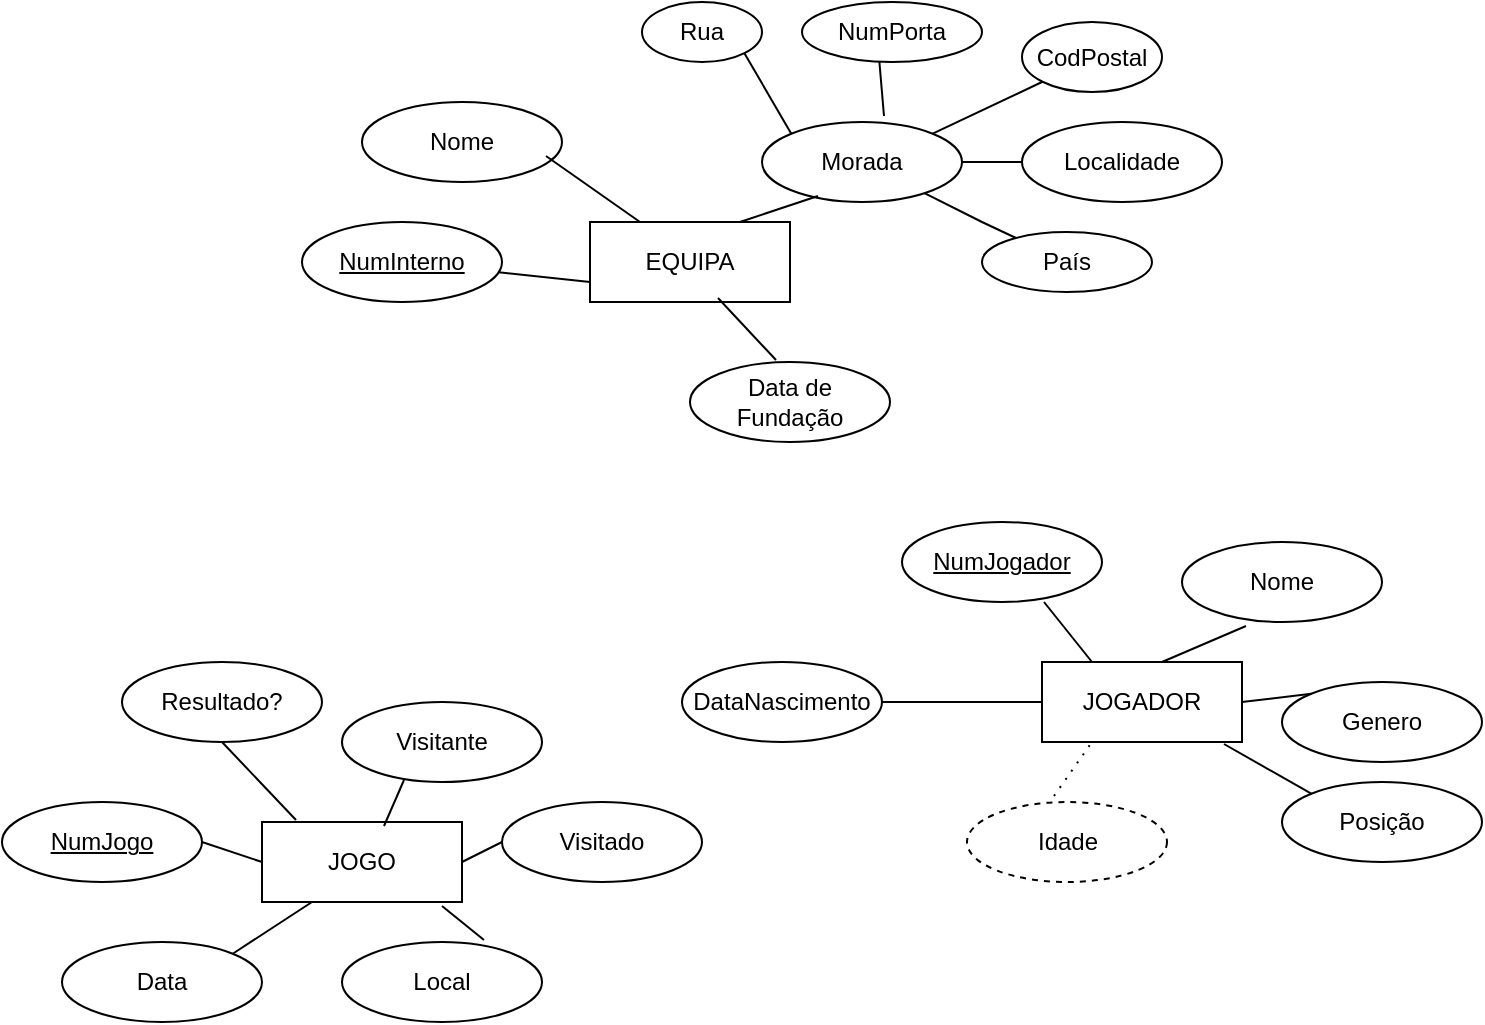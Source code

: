 <mxfile version="24.7.16">
  <diagram name="Página-1" id="2AHKprRBmcTrW26LaSa3">
    <mxGraphModel dx="1194" dy="750" grid="1" gridSize="10" guides="1" tooltips="1" connect="1" arrows="1" fold="1" page="1" pageScale="1" pageWidth="827" pageHeight="1169" math="0" shadow="0">
      <root>
        <mxCell id="0" />
        <mxCell id="1" parent="0" />
        <mxCell id="DbjTEnPl-hI4p3riro60-2" value="EQUIPA" style="whiteSpace=wrap;html=1;align=center;" vertex="1" parent="1">
          <mxGeometry x="314" y="150" width="100" height="40" as="geometry" />
        </mxCell>
        <mxCell id="DbjTEnPl-hI4p3riro60-3" value="Rua" style="ellipse;whiteSpace=wrap;html=1;align=center;" vertex="1" parent="1">
          <mxGeometry x="340" y="40" width="60" height="30" as="geometry" />
        </mxCell>
        <mxCell id="DbjTEnPl-hI4p3riro60-4" value="Nome" style="ellipse;whiteSpace=wrap;html=1;align=center;" vertex="1" parent="1">
          <mxGeometry x="200" y="90" width="100" height="40" as="geometry" />
        </mxCell>
        <mxCell id="DbjTEnPl-hI4p3riro60-5" value="NumPorta" style="ellipse;whiteSpace=wrap;html=1;align=center;" vertex="1" parent="1">
          <mxGeometry x="420" y="40" width="90" height="30" as="geometry" />
        </mxCell>
        <mxCell id="DbjTEnPl-hI4p3riro60-6" value="Morada" style="ellipse;whiteSpace=wrap;html=1;align=center;" vertex="1" parent="1">
          <mxGeometry x="400" y="100" width="100" height="40" as="geometry" />
        </mxCell>
        <mxCell id="DbjTEnPl-hI4p3riro60-7" value="" style="endArrow=none;html=1;rounded=0;exitX=0.75;exitY=0;exitDx=0;exitDy=0;entryX=0.28;entryY=0.925;entryDx=0;entryDy=0;entryPerimeter=0;" edge="1" parent="1" source="DbjTEnPl-hI4p3riro60-2" target="DbjTEnPl-hI4p3riro60-6">
          <mxGeometry relative="1" as="geometry">
            <mxPoint x="330" y="190" as="sourcePoint" />
            <mxPoint x="490" y="190" as="targetPoint" />
          </mxGeometry>
        </mxCell>
        <mxCell id="DbjTEnPl-hI4p3riro60-8" value="" style="endArrow=none;html=1;rounded=0;exitX=1;exitY=1;exitDx=0;exitDy=0;entryX=0;entryY=0;entryDx=0;entryDy=0;" edge="1" parent="1" source="DbjTEnPl-hI4p3riro60-3" target="DbjTEnPl-hI4p3riro60-6">
          <mxGeometry relative="1" as="geometry">
            <mxPoint x="381" y="113" as="sourcePoint" />
            <mxPoint x="420" y="100" as="targetPoint" />
          </mxGeometry>
        </mxCell>
        <mxCell id="DbjTEnPl-hI4p3riro60-9" value="" style="endArrow=none;html=1;rounded=0;exitX=0.61;exitY=-0.075;exitDx=0;exitDy=0;entryX=0.43;entryY=1;entryDx=0;entryDy=0;entryPerimeter=0;exitPerimeter=0;" edge="1" parent="1" source="DbjTEnPl-hI4p3riro60-6" target="DbjTEnPl-hI4p3riro60-5">
          <mxGeometry relative="1" as="geometry">
            <mxPoint x="481" y="100" as="sourcePoint" />
            <mxPoint x="520" y="87" as="targetPoint" />
          </mxGeometry>
        </mxCell>
        <mxCell id="DbjTEnPl-hI4p3riro60-10" value="" style="endArrow=none;html=1;rounded=0;exitX=0;exitY=0.75;exitDx=0;exitDy=0;" edge="1" parent="1" source="DbjTEnPl-hI4p3riro60-2" target="DbjTEnPl-hI4p3riro60-12">
          <mxGeometry relative="1" as="geometry">
            <mxPoint x="370" y="250" as="sourcePoint" />
            <mxPoint x="394" y="290" as="targetPoint" />
          </mxGeometry>
        </mxCell>
        <mxCell id="DbjTEnPl-hI4p3riro60-11" value="" style="endArrow=none;html=1;rounded=0;exitX=0.92;exitY=0.675;exitDx=0;exitDy=0;entryX=0.25;entryY=0;entryDx=0;entryDy=0;exitPerimeter=0;" edge="1" parent="1" source="DbjTEnPl-hI4p3riro60-4" target="DbjTEnPl-hI4p3riro60-2">
          <mxGeometry relative="1" as="geometry">
            <mxPoint x="330" y="100" as="sourcePoint" />
            <mxPoint x="354" y="140" as="targetPoint" />
          </mxGeometry>
        </mxCell>
        <mxCell id="DbjTEnPl-hI4p3riro60-12" value="NumInterno" style="ellipse;whiteSpace=wrap;html=1;align=center;fontStyle=4;" vertex="1" parent="1">
          <mxGeometry x="170" y="150" width="100" height="40" as="geometry" />
        </mxCell>
        <mxCell id="DbjTEnPl-hI4p3riro60-14" value="Localidade" style="ellipse;whiteSpace=wrap;html=1;align=center;" vertex="1" parent="1">
          <mxGeometry x="530" y="100" width="100" height="40" as="geometry" />
        </mxCell>
        <mxCell id="DbjTEnPl-hI4p3riro60-15" value="CodPostal" style="ellipse;whiteSpace=wrap;html=1;align=center;" vertex="1" parent="1">
          <mxGeometry x="530" y="50" width="70" height="35" as="geometry" />
        </mxCell>
        <mxCell id="DbjTEnPl-hI4p3riro60-16" value="País" style="ellipse;whiteSpace=wrap;html=1;align=center;" vertex="1" parent="1">
          <mxGeometry x="510" y="155" width="85" height="30" as="geometry" />
        </mxCell>
        <mxCell id="DbjTEnPl-hI4p3riro60-17" value="Data de Fundação" style="ellipse;whiteSpace=wrap;html=1;align=center;" vertex="1" parent="1">
          <mxGeometry x="364" y="220" width="100" height="40" as="geometry" />
        </mxCell>
        <mxCell id="DbjTEnPl-hI4p3riro60-18" value="" style="endArrow=none;html=1;rounded=0;" edge="1" parent="1" source="DbjTEnPl-hI4p3riro60-6" target="DbjTEnPl-hI4p3riro60-16">
          <mxGeometry relative="1" as="geometry">
            <mxPoint x="470" y="210" as="sourcePoint" />
            <mxPoint x="517" y="243" as="targetPoint" />
            <Array as="points">
              <mxPoint x="510" y="150" />
            </Array>
          </mxGeometry>
        </mxCell>
        <mxCell id="DbjTEnPl-hI4p3riro60-19" value="" style="endArrow=none;html=1;rounded=0;entryX=0.43;entryY=-0.025;entryDx=0;entryDy=0;exitX=0.64;exitY=0.95;exitDx=0;exitDy=0;exitPerimeter=0;entryPerimeter=0;" edge="1" parent="1" source="DbjTEnPl-hI4p3riro60-2" target="DbjTEnPl-hI4p3riro60-17">
          <mxGeometry relative="1" as="geometry">
            <mxPoint x="390" y="200" as="sourcePoint" />
            <mxPoint x="437" y="233" as="targetPoint" />
          </mxGeometry>
        </mxCell>
        <mxCell id="DbjTEnPl-hI4p3riro60-20" value="" style="endArrow=none;html=1;rounded=0;entryX=0;entryY=0.5;entryDx=0;entryDy=0;exitX=1;exitY=0.5;exitDx=0;exitDy=0;" edge="1" parent="1" source="DbjTEnPl-hI4p3riro60-6" target="DbjTEnPl-hI4p3riro60-14">
          <mxGeometry relative="1" as="geometry">
            <mxPoint x="500" y="120" as="sourcePoint" />
            <mxPoint x="546" y="150" as="targetPoint" />
          </mxGeometry>
        </mxCell>
        <mxCell id="DbjTEnPl-hI4p3riro60-21" value="" style="endArrow=none;html=1;rounded=0;exitX=1;exitY=0;exitDx=0;exitDy=0;entryX=0;entryY=1;entryDx=0;entryDy=0;" edge="1" parent="1" source="DbjTEnPl-hI4p3riro60-6" target="DbjTEnPl-hI4p3riro60-15">
          <mxGeometry relative="1" as="geometry">
            <mxPoint x="500" y="90" as="sourcePoint" />
            <mxPoint x="546" y="112" as="targetPoint" />
            <Array as="points" />
          </mxGeometry>
        </mxCell>
        <mxCell id="DbjTEnPl-hI4p3riro60-22" value="JOGADOR" style="whiteSpace=wrap;html=1;align=center;" vertex="1" parent="1">
          <mxGeometry x="540" y="370" width="100" height="40" as="geometry" />
        </mxCell>
        <mxCell id="DbjTEnPl-hI4p3riro60-23" value="DataNascimento" style="ellipse;whiteSpace=wrap;html=1;align=center;" vertex="1" parent="1">
          <mxGeometry x="360" y="370" width="100" height="40" as="geometry" />
        </mxCell>
        <mxCell id="DbjTEnPl-hI4p3riro60-26" value="Genero" style="ellipse;whiteSpace=wrap;html=1;align=center;" vertex="1" parent="1">
          <mxGeometry x="660" y="380" width="100" height="40" as="geometry" />
        </mxCell>
        <mxCell id="DbjTEnPl-hI4p3riro60-27" value="Nome" style="ellipse;whiteSpace=wrap;html=1;align=center;" vertex="1" parent="1">
          <mxGeometry x="610" y="310" width="100" height="40" as="geometry" />
        </mxCell>
        <mxCell id="DbjTEnPl-hI4p3riro60-28" value="NumJogador" style="ellipse;whiteSpace=wrap;html=1;align=center;fontStyle=4;" vertex="1" parent="1">
          <mxGeometry x="470" y="300" width="100" height="40" as="geometry" />
        </mxCell>
        <mxCell id="DbjTEnPl-hI4p3riro60-29" style="edgeStyle=orthogonalEdgeStyle;rounded=0;orthogonalLoop=1;jettySize=auto;html=1;exitX=0.5;exitY=1;exitDx=0;exitDy=0;" edge="1" parent="1" source="DbjTEnPl-hI4p3riro60-26" target="DbjTEnPl-hI4p3riro60-26">
          <mxGeometry relative="1" as="geometry" />
        </mxCell>
        <mxCell id="DbjTEnPl-hI4p3riro60-30" value="Posição" style="ellipse;whiteSpace=wrap;html=1;align=center;" vertex="1" parent="1">
          <mxGeometry x="660" y="430" width="100" height="40" as="geometry" />
        </mxCell>
        <mxCell id="DbjTEnPl-hI4p3riro60-31" value="Idade" style="ellipse;whiteSpace=wrap;html=1;align=center;dashed=1;" vertex="1" parent="1">
          <mxGeometry x="502.5" y="440" width="100" height="40" as="geometry" />
        </mxCell>
        <mxCell id="DbjTEnPl-hI4p3riro60-33" value="" style="endArrow=none;html=1;rounded=0;entryX=0;entryY=0.5;entryDx=0;entryDy=0;exitX=1;exitY=0.5;exitDx=0;exitDy=0;" edge="1" parent="1" source="DbjTEnPl-hI4p3riro60-23" target="DbjTEnPl-hI4p3riro60-22">
          <mxGeometry relative="1" as="geometry">
            <mxPoint x="490" y="390" as="sourcePoint" />
            <mxPoint x="490" y="390" as="targetPoint" />
          </mxGeometry>
        </mxCell>
        <mxCell id="DbjTEnPl-hI4p3riro60-34" value="" style="endArrow=none;html=1;rounded=0;entryX=0.71;entryY=1;entryDx=0;entryDy=0;exitX=0.25;exitY=0;exitDx=0;exitDy=0;entryPerimeter=0;" edge="1" parent="1" source="DbjTEnPl-hI4p3riro60-22" target="DbjTEnPl-hI4p3riro60-28">
          <mxGeometry relative="1" as="geometry">
            <mxPoint x="470" y="400" as="sourcePoint" />
            <mxPoint x="550" y="400" as="targetPoint" />
          </mxGeometry>
        </mxCell>
        <mxCell id="DbjTEnPl-hI4p3riro60-35" value="" style="endArrow=none;html=1;rounded=0;entryX=0.32;entryY=1.05;entryDx=0;entryDy=0;exitX=0.6;exitY=0;exitDx=0;exitDy=0;exitPerimeter=0;entryPerimeter=0;" edge="1" parent="1" source="DbjTEnPl-hI4p3riro60-22" target="DbjTEnPl-hI4p3riro60-27">
          <mxGeometry relative="1" as="geometry">
            <mxPoint x="610" y="350" as="sourcePoint" />
            <mxPoint x="690" y="350" as="targetPoint" />
          </mxGeometry>
        </mxCell>
        <mxCell id="DbjTEnPl-hI4p3riro60-36" value="" style="endArrow=none;html=1;rounded=0;entryX=0.25;entryY=1;entryDx=0;entryDy=0;exitX=0.435;exitY=-0.075;exitDx=0;exitDy=0;exitPerimeter=0;dashed=1;dashPattern=1 4;" edge="1" parent="1" source="DbjTEnPl-hI4p3riro60-31" target="DbjTEnPl-hI4p3riro60-22">
          <mxGeometry relative="1" as="geometry">
            <mxPoint x="490" y="420" as="sourcePoint" />
            <mxPoint x="570" y="420" as="targetPoint" />
          </mxGeometry>
        </mxCell>
        <mxCell id="DbjTEnPl-hI4p3riro60-37" value="" style="endArrow=none;html=1;rounded=0;entryX=0;entryY=0;entryDx=0;entryDy=0;exitX=1;exitY=0.5;exitDx=0;exitDy=0;" edge="1" parent="1" source="DbjTEnPl-hI4p3riro60-22" target="DbjTEnPl-hI4p3riro60-26">
          <mxGeometry relative="1" as="geometry">
            <mxPoint x="640" y="380" as="sourcePoint" />
            <mxPoint x="652" y="362" as="targetPoint" />
          </mxGeometry>
        </mxCell>
        <mxCell id="DbjTEnPl-hI4p3riro60-38" value="" style="endArrow=none;html=1;rounded=0;entryX=0;entryY=0;entryDx=0;entryDy=0;exitX=0.91;exitY=1.025;exitDx=0;exitDy=0;exitPerimeter=0;" edge="1" parent="1" source="DbjTEnPl-hI4p3riro60-22" target="DbjTEnPl-hI4p3riro60-30">
          <mxGeometry relative="1" as="geometry">
            <mxPoint x="650" y="400" as="sourcePoint" />
            <mxPoint x="685" y="396" as="targetPoint" />
          </mxGeometry>
        </mxCell>
        <mxCell id="DbjTEnPl-hI4p3riro60-39" value="JOGO" style="whiteSpace=wrap;html=1;align=center;" vertex="1" parent="1">
          <mxGeometry x="150" y="450" width="100" height="40" as="geometry" />
        </mxCell>
        <mxCell id="DbjTEnPl-hI4p3riro60-40" value="Resultado?" style="ellipse;whiteSpace=wrap;html=1;align=center;" vertex="1" parent="1">
          <mxGeometry x="80" y="370" width="100" height="40" as="geometry" />
        </mxCell>
        <mxCell id="DbjTEnPl-hI4p3riro60-41" value="Visitante" style="ellipse;whiteSpace=wrap;html=1;align=center;" vertex="1" parent="1">
          <mxGeometry x="190" y="390" width="100" height="40" as="geometry" />
        </mxCell>
        <mxCell id="DbjTEnPl-hI4p3riro60-42" value="Visitado" style="ellipse;whiteSpace=wrap;html=1;align=center;" vertex="1" parent="1">
          <mxGeometry x="270" y="440" width="100" height="40" as="geometry" />
        </mxCell>
        <mxCell id="DbjTEnPl-hI4p3riro60-43" value="Local" style="ellipse;whiteSpace=wrap;html=1;align=center;" vertex="1" parent="1">
          <mxGeometry x="190" y="510" width="100" height="40" as="geometry" />
        </mxCell>
        <mxCell id="DbjTEnPl-hI4p3riro60-44" value="Data" style="ellipse;whiteSpace=wrap;html=1;align=center;" vertex="1" parent="1">
          <mxGeometry x="50" y="510" width="100" height="40" as="geometry" />
        </mxCell>
        <mxCell id="DbjTEnPl-hI4p3riro60-45" value="NumJogo" style="ellipse;whiteSpace=wrap;html=1;align=center;fontStyle=4;" vertex="1" parent="1">
          <mxGeometry x="20" y="440" width="100" height="40" as="geometry" />
        </mxCell>
        <mxCell id="DbjTEnPl-hI4p3riro60-46" value="" style="endArrow=none;html=1;rounded=0;exitX=0.31;exitY=0.975;exitDx=0;exitDy=0;exitPerimeter=0;entryX=0.61;entryY=0.05;entryDx=0;entryDy=0;entryPerimeter=0;" edge="1" parent="1" source="DbjTEnPl-hI4p3riro60-41" target="DbjTEnPl-hI4p3riro60-39">
          <mxGeometry relative="1" as="geometry">
            <mxPoint x="330" y="390" as="sourcePoint" />
            <mxPoint x="490" y="390" as="targetPoint" />
          </mxGeometry>
        </mxCell>
        <mxCell id="DbjTEnPl-hI4p3riro60-47" value="" style="endArrow=none;html=1;rounded=0;exitX=0;exitY=0.5;exitDx=0;exitDy=0;entryX=1;entryY=0.5;entryDx=0;entryDy=0;" edge="1" parent="1" source="DbjTEnPl-hI4p3riro60-42" target="DbjTEnPl-hI4p3riro60-39">
          <mxGeometry relative="1" as="geometry">
            <mxPoint x="231" y="439" as="sourcePoint" />
            <mxPoint x="221" y="462" as="targetPoint" />
          </mxGeometry>
        </mxCell>
        <mxCell id="DbjTEnPl-hI4p3riro60-48" value="" style="endArrow=none;html=1;rounded=0;exitX=0.71;exitY=-0.025;exitDx=0;exitDy=0;entryX=0.9;entryY=1.05;entryDx=0;entryDy=0;exitPerimeter=0;entryPerimeter=0;" edge="1" parent="1" source="DbjTEnPl-hI4p3riro60-43" target="DbjTEnPl-hI4p3riro60-39">
          <mxGeometry relative="1" as="geometry">
            <mxPoint x="280" y="470" as="sourcePoint" />
            <mxPoint x="260" y="480" as="targetPoint" />
          </mxGeometry>
        </mxCell>
        <mxCell id="DbjTEnPl-hI4p3riro60-49" value="" style="endArrow=none;html=1;rounded=0;exitX=0.25;exitY=1;exitDx=0;exitDy=0;entryX=1;entryY=0;entryDx=0;entryDy=0;" edge="1" parent="1" source="DbjTEnPl-hI4p3riro60-39" target="DbjTEnPl-hI4p3riro60-44">
          <mxGeometry relative="1" as="geometry">
            <mxPoint x="290" y="480" as="sourcePoint" />
            <mxPoint x="270" y="490" as="targetPoint" />
          </mxGeometry>
        </mxCell>
        <mxCell id="DbjTEnPl-hI4p3riro60-50" value="" style="endArrow=none;html=1;rounded=0;exitX=0.5;exitY=1;exitDx=0;exitDy=0;entryX=0.17;entryY=-0.025;entryDx=0;entryDy=0;entryPerimeter=0;" edge="1" parent="1" source="DbjTEnPl-hI4p3riro60-40" target="DbjTEnPl-hI4p3riro60-39">
          <mxGeometry relative="1" as="geometry">
            <mxPoint x="300" y="490" as="sourcePoint" />
            <mxPoint x="280" y="500" as="targetPoint" />
          </mxGeometry>
        </mxCell>
        <mxCell id="DbjTEnPl-hI4p3riro60-51" value="" style="endArrow=none;html=1;rounded=0;exitX=0;exitY=0.5;exitDx=0;exitDy=0;entryX=1;entryY=0.5;entryDx=0;entryDy=0;" edge="1" parent="1" source="DbjTEnPl-hI4p3riro60-39" target="DbjTEnPl-hI4p3riro60-45">
          <mxGeometry relative="1" as="geometry">
            <mxPoint x="310" y="500" as="sourcePoint" />
            <mxPoint x="290" y="510" as="targetPoint" />
          </mxGeometry>
        </mxCell>
      </root>
    </mxGraphModel>
  </diagram>
</mxfile>
